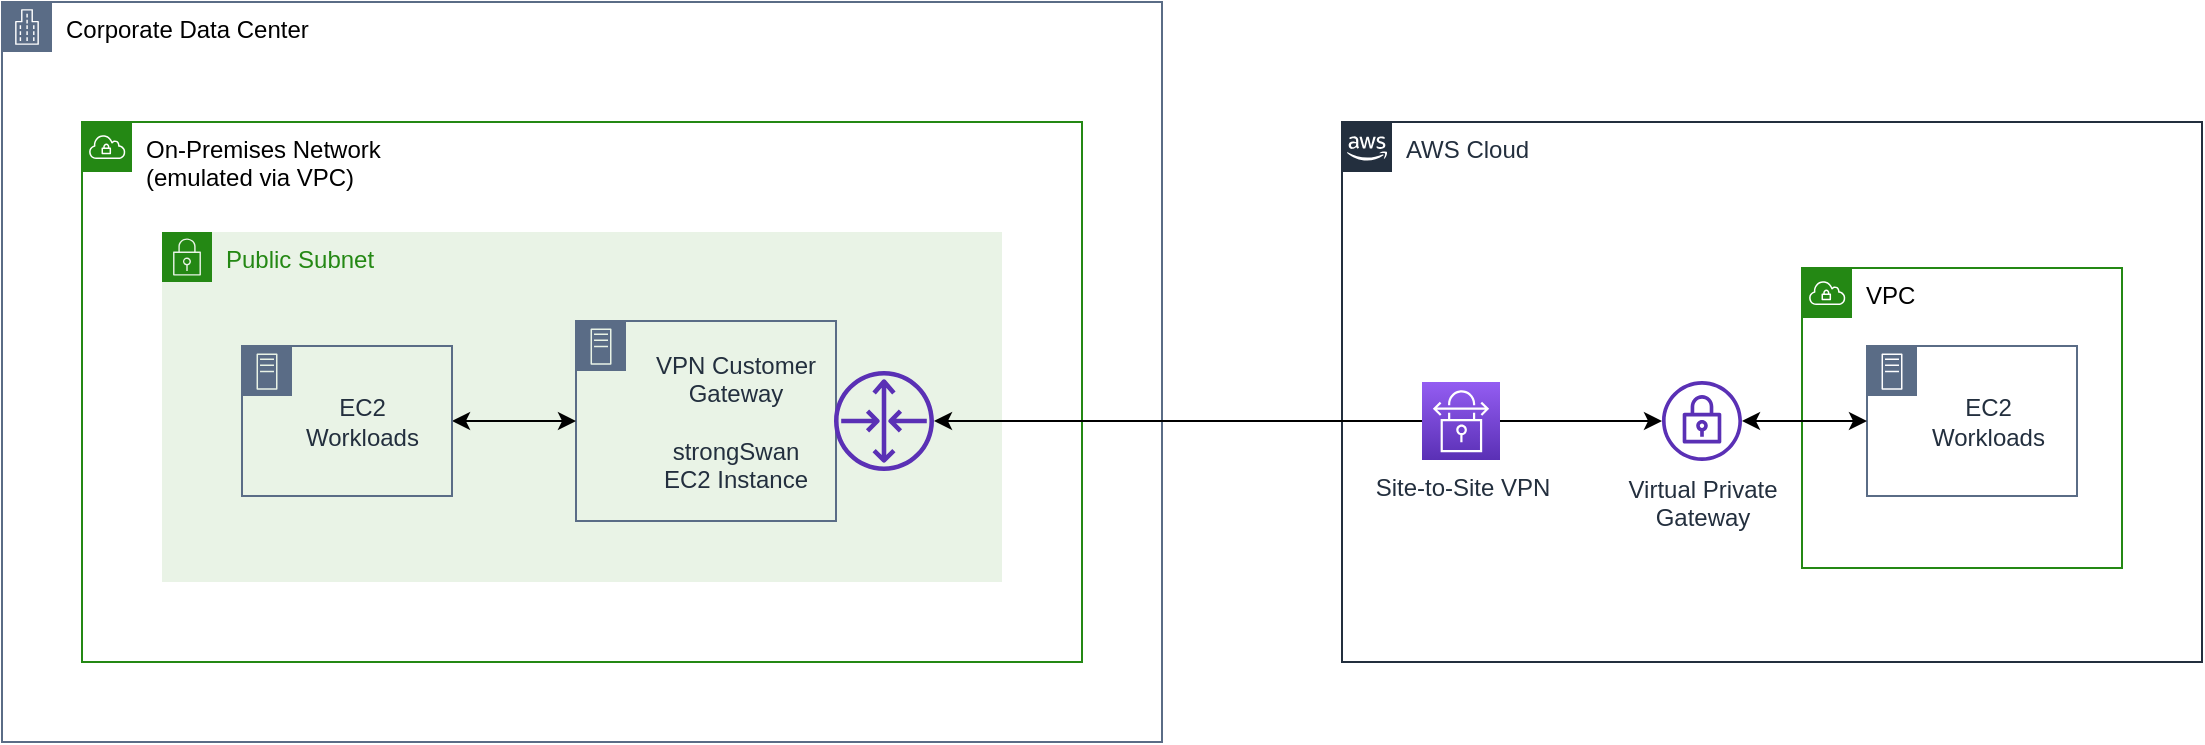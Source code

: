 <mxfile version="12.4.8" type="device" pages="3"><diagram id="5jQ2Nnp1mnisBjL2CA8B" name="VGW"><mxGraphModel dx="1796" dy="565" grid="1" gridSize="10" guides="1" tooltips="1" connect="1" arrows="1" fold="1" page="1" pageScale="1" pageWidth="850" pageHeight="1100" math="0" shadow="0"><root><mxCell id="0pur63wYTrSPoDyeX3vg-0"/><mxCell id="0pur63wYTrSPoDyeX3vg-1" parent="0pur63wYTrSPoDyeX3vg-0"/><mxCell id="vWGcp7IK90AZ6aX1Z7Qj-0" value="Corporate Data Center" style="points=[[0,0],[0.25,0],[0.5,0],[0.75,0],[1,0],[1,0.25],[1,0.5],[1,0.75],[1,1],[0.75,1],[0.5,1],[0.25,1],[0,1],[0,0.75],[0,0.5],[0,0.25]];outlineConnect=0;gradientColor=none;html=1;whiteSpace=wrap;fontSize=12;fontStyle=0;shape=mxgraph.aws4.group;grIcon=mxgraph.aws4.group_corporate_data_center;strokeColor=#5A6C86;fillColor=none;verticalAlign=top;align=left;spacingLeft=30;fontColor=#000000;dashed=0;" parent="0pur63wYTrSPoDyeX3vg-1" vertex="1"><mxGeometry x="-800" y="30" width="580" height="370" as="geometry"/></mxCell><mxCell id="vWGcp7IK90AZ6aX1Z7Qj-1" value="AWS Cloud" style="points=[[0,0],[0.25,0],[0.5,0],[0.75,0],[1,0],[1,0.25],[1,0.5],[1,0.75],[1,1],[0.75,1],[0.5,1],[0.25,1],[0,1],[0,0.75],[0,0.5],[0,0.25]];outlineConnect=0;gradientColor=none;html=1;whiteSpace=wrap;fontSize=12;fontStyle=0;shape=mxgraph.aws4.group;grIcon=mxgraph.aws4.group_aws_cloud_alt;strokeColor=#232F3E;fillColor=none;verticalAlign=top;align=left;spacingLeft=30;fontColor=#232F3E;dashed=0;" parent="0pur63wYTrSPoDyeX3vg-1" vertex="1"><mxGeometry x="-130" y="90" width="430" height="270" as="geometry"/></mxCell><mxCell id="vWGcp7IK90AZ6aX1Z7Qj-2" value="On-Premises Network&lt;br&gt;(emulated via VPC)" style="points=[[0,0],[0.25,0],[0.5,0],[0.75,0],[1,0],[1,0.25],[1,0.5],[1,0.75],[1,1],[0.75,1],[0.5,1],[0.25,1],[0,1],[0,0.75],[0,0.5],[0,0.25]];outlineConnect=0;gradientColor=none;html=1;whiteSpace=wrap;fontSize=12;fontStyle=0;shape=mxgraph.aws4.group;grIcon=mxgraph.aws4.group_vpc;strokeColor=#248814;fillColor=none;verticalAlign=top;align=left;spacingLeft=30;fontColor=#000000;dashed=0;" parent="0pur63wYTrSPoDyeX3vg-1" vertex="1"><mxGeometry x="-760" y="90" width="500" height="270" as="geometry"/></mxCell><mxCell id="vWGcp7IK90AZ6aX1Z7Qj-3" value="Public Subnet" style="points=[[0,0],[0.25,0],[0.5,0],[0.75,0],[1,0],[1,0.25],[1,0.5],[1,0.75],[1,1],[0.75,1],[0.5,1],[0.25,1],[0,1],[0,0.75],[0,0.5],[0,0.25]];outlineConnect=0;gradientColor=none;html=1;whiteSpace=wrap;fontSize=12;fontStyle=0;shape=mxgraph.aws4.group;grIcon=mxgraph.aws4.group_security_group;grStroke=0;strokeColor=#248814;fillColor=#E9F3E6;verticalAlign=top;align=left;spacingLeft=30;fontColor=#248814;dashed=0;" parent="0pur63wYTrSPoDyeX3vg-1" vertex="1"><mxGeometry x="-720" y="145" width="420" height="175" as="geometry"/></mxCell><mxCell id="vWGcp7IK90AZ6aX1Z7Qj-5" value="VPC" style="points=[[0,0],[0.25,0],[0.5,0],[0.75,0],[1,0],[1,0.25],[1,0.5],[1,0.75],[1,1],[0.75,1],[0.5,1],[0.25,1],[0,1],[0,0.75],[0,0.5],[0,0.25]];outlineConnect=0;gradientColor=none;html=1;whiteSpace=wrap;fontSize=12;fontStyle=0;shape=mxgraph.aws4.group;grIcon=mxgraph.aws4.group_vpc;strokeColor=#248814;fillColor=#ffffff;verticalAlign=top;align=left;spacingLeft=30;fontColor=#000000;dashed=0;" parent="0pur63wYTrSPoDyeX3vg-1" vertex="1"><mxGeometry x="100" y="163" width="160" height="150" as="geometry"/></mxCell><mxCell id="vWGcp7IK90AZ6aX1Z7Qj-6" style="edgeStyle=orthogonalEdgeStyle;rounded=0;orthogonalLoop=1;jettySize=auto;html=1;exitX=0.5;exitY=1;exitDx=0;exitDy=0;" parent="0pur63wYTrSPoDyeX3vg-1" source="vWGcp7IK90AZ6aX1Z7Qj-2" target="vWGcp7IK90AZ6aX1Z7Qj-2" edge="1"><mxGeometry relative="1" as="geometry"/></mxCell><mxCell id="vWGcp7IK90AZ6aX1Z7Qj-7" value="&lt;span style=&quot;color: rgb(35 , 47 , 62) ; white-space: nowrap&quot;&gt;VPN Customer &lt;br&gt;Gateway&lt;/span&gt;&lt;br style=&quot;color: rgb(35 , 47 , 62) ; white-space: nowrap&quot;&gt;&lt;span style=&quot;color: rgb(35 , 47 , 62) ; white-space: nowrap&quot;&gt;&lt;br&gt;strongSwan&lt;br&gt;EC2 Instance&lt;/span&gt;" style="points=[[0,0],[0.25,0],[0.5,0],[0.75,0],[1,0],[1,0.25],[1,0.5],[1,0.75],[1,1],[0.75,1],[0.5,1],[0.25,1],[0,1],[0,0.75],[0,0.5],[0,0.25]];outlineConnect=0;gradientColor=none;html=1;whiteSpace=wrap;fontSize=12;fontStyle=0;shape=mxgraph.aws4.group;grIcon=mxgraph.aws4.group_on_premise;strokeColor=#5A6C86;fillColor=none;verticalAlign=middle;align=center;spacingLeft=30;fontColor=#5A6C86;dashed=0;" parent="0pur63wYTrSPoDyeX3vg-1" vertex="1"><mxGeometry x="-513" y="189.5" width="130" height="100" as="geometry"/></mxCell><mxCell id="vWGcp7IK90AZ6aX1Z7Qj-8" value="&lt;div style=&quot;text-align: center&quot;&gt;&lt;font color=&quot;#232f3e&quot;&gt;&lt;span style=&quot;white-space: nowrap&quot;&gt;EC2&lt;/span&gt;&lt;/font&gt;&lt;/div&gt;&lt;div style=&quot;text-align: center&quot;&gt;&lt;font color=&quot;#232f3e&quot;&gt;&lt;span style=&quot;white-space: nowrap&quot;&gt;Workloads&lt;/span&gt;&lt;/font&gt;&lt;/div&gt;" style="points=[[0,0],[0.25,0],[0.5,0],[0.75,0],[1,0],[1,0.25],[1,0.5],[1,0.75],[1,1],[0.75,1],[0.5,1],[0.25,1],[0,1],[0,0.75],[0,0.5],[0,0.25]];outlineConnect=0;gradientColor=none;html=1;whiteSpace=wrap;fontSize=12;fontStyle=0;shape=mxgraph.aws4.group;grIcon=mxgraph.aws4.group_on_premise;strokeColor=#5A6C86;fillColor=none;verticalAlign=middle;align=left;spacingLeft=30;fontColor=#5A6C86;dashed=0;" parent="0pur63wYTrSPoDyeX3vg-1" vertex="1"><mxGeometry x="132.5" y="202" width="105" height="75" as="geometry"/></mxCell><mxCell id="vWGcp7IK90AZ6aX1Z7Qj-9" style="edgeStyle=orthogonalEdgeStyle;rounded=0;orthogonalLoop=1;jettySize=auto;html=1;startArrow=classic;startFill=1;" parent="0pur63wYTrSPoDyeX3vg-1" source="cZ7tL4BoS3bcEbapDIsm-0" target="5QGPXy4vXLDW5hvk6GiH-0" edge="1"><mxGeometry relative="1" as="geometry"/></mxCell><mxCell id="vWGcp7IK90AZ6aX1Z7Qj-10" value="Site-to-Site VPN" style="outlineConnect=0;fontColor=#232F3E;gradientColor=#945DF2;gradientDirection=north;fillColor=#5A30B5;strokeColor=#ffffff;dashed=0;verticalLabelPosition=bottom;verticalAlign=top;align=center;html=1;fontSize=12;fontStyle=0;aspect=fixed;shape=mxgraph.aws4.resourceIcon;resIcon=mxgraph.aws4.site_to_site_vpn;" parent="0pur63wYTrSPoDyeX3vg-1" vertex="1"><mxGeometry x="-90" y="220" width="39" height="39" as="geometry"/></mxCell><mxCell id="vWGcp7IK90AZ6aX1Z7Qj-13" style="edgeStyle=orthogonalEdgeStyle;rounded=0;orthogonalLoop=1;jettySize=auto;html=1;exitX=0;exitY=0.5;exitDx=0;exitDy=0;entryX=1;entryY=0.5;entryDx=0;entryDy=0;startArrow=classic;startFill=1;" parent="0pur63wYTrSPoDyeX3vg-1" source="vWGcp7IK90AZ6aX1Z7Qj-7" target="vWGcp7IK90AZ6aX1Z7Qj-14" edge="1"><mxGeometry relative="1" as="geometry"><mxPoint x="-570" y="270" as="sourcePoint"/><mxPoint x="-570" y="240" as="targetPoint"/><Array as="points"/></mxGeometry></mxCell><mxCell id="vWGcp7IK90AZ6aX1Z7Qj-14" value="&lt;div style=&quot;text-align: center&quot;&gt;&lt;font color=&quot;#232f3e&quot;&gt;&lt;span style=&quot;white-space: nowrap&quot;&gt;EC2&lt;/span&gt;&lt;/font&gt;&lt;/div&gt;&lt;div style=&quot;text-align: center&quot;&gt;&lt;font color=&quot;#232f3e&quot;&gt;&lt;span style=&quot;white-space: nowrap&quot;&gt;Workloads&lt;/span&gt;&lt;/font&gt;&lt;/div&gt;" style="points=[[0,0],[0.25,0],[0.5,0],[0.75,0],[1,0],[1,0.25],[1,0.5],[1,0.75],[1,1],[0.75,1],[0.5,1],[0.25,1],[0,1],[0,0.75],[0,0.5],[0,0.25]];outlineConnect=0;gradientColor=none;html=1;whiteSpace=wrap;fontSize=12;fontStyle=0;shape=mxgraph.aws4.group;grIcon=mxgraph.aws4.group_on_premise;strokeColor=#5A6C86;fillColor=none;verticalAlign=middle;align=left;spacingLeft=30;fontColor=#5A6C86;dashed=0;" parent="0pur63wYTrSPoDyeX3vg-1" vertex="1"><mxGeometry x="-680" y="202" width="105" height="75" as="geometry"/></mxCell><mxCell id="cZ7tL4BoS3bcEbapDIsm-0" value="Virtual Private&lt;br&gt;Gateway" style="outlineConnect=0;fontColor=#232F3E;gradientColor=none;fillColor=#5A30B5;strokeColor=none;dashed=0;verticalLabelPosition=bottom;verticalAlign=top;align=center;html=1;fontSize=12;fontStyle=0;aspect=fixed;pointerEvents=1;shape=mxgraph.aws4.vpn_gateway;" parent="0pur63wYTrSPoDyeX3vg-1" vertex="1"><mxGeometry x="30" y="219.5" width="40" height="40" as="geometry"/></mxCell><mxCell id="cZ7tL4BoS3bcEbapDIsm-1" style="edgeStyle=orthogonalEdgeStyle;rounded=0;orthogonalLoop=1;jettySize=auto;html=1;startArrow=classic;startFill=1;" parent="0pur63wYTrSPoDyeX3vg-1" source="vWGcp7IK90AZ6aX1Z7Qj-8" target="cZ7tL4BoS3bcEbapDIsm-0" edge="1"><mxGeometry relative="1" as="geometry"><mxPoint x="207.5" y="241" as="sourcePoint"/><mxPoint x="-370" y="240" as="targetPoint"/></mxGeometry></mxCell><mxCell id="5QGPXy4vXLDW5hvk6GiH-0" value="" style="outlineConnect=0;fontColor=#232F3E;gradientColor=none;fillColor=#5A30B5;strokeColor=none;dashed=0;verticalLabelPosition=bottom;verticalAlign=top;align=center;html=1;fontSize=12;fontStyle=0;aspect=fixed;pointerEvents=1;shape=mxgraph.aws4.router;" vertex="1" parent="0pur63wYTrSPoDyeX3vg-1"><mxGeometry x="-384" y="214.5" width="50" height="50" as="geometry"/></mxCell></root></mxGraphModel></diagram><diagram id="5o8_hmVCGWG_EPiVB22h" name="TGW"><mxGraphModel dx="1796" dy="565" grid="1" gridSize="10" guides="1" tooltips="1" connect="1" arrows="1" fold="1" page="1" pageScale="1" pageWidth="850" pageHeight="1100" math="0" shadow="0"><root><mxCell id="0"/><mxCell id="1" parent="0"/><mxCell id="Xv0E44tpfuyMX54Cj9yb-16" value="Corporate Data Center" style="points=[[0,0],[0.25,0],[0.5,0],[0.75,0],[1,0],[1,0.25],[1,0.5],[1,0.75],[1,1],[0.75,1],[0.5,1],[0.25,1],[0,1],[0,0.75],[0,0.5],[0,0.25]];outlineConnect=0;gradientColor=none;html=1;whiteSpace=wrap;fontSize=12;fontStyle=0;shape=mxgraph.aws4.group;grIcon=mxgraph.aws4.group_corporate_data_center;strokeColor=#5A6C86;fillColor=none;verticalAlign=top;align=left;spacingLeft=30;fontColor=#000000;dashed=0;" parent="1" vertex="1"><mxGeometry x="-810" y="30" width="590" height="370" as="geometry"/></mxCell><mxCell id="Xv0E44tpfuyMX54Cj9yb-4" value="AWS Cloud" style="points=[[0,0],[0.25,0],[0.5,0],[0.75,0],[1,0],[1,0.25],[1,0.5],[1,0.75],[1,1],[0.75,1],[0.5,1],[0.25,1],[0,1],[0,0.75],[0,0.5],[0,0.25]];outlineConnect=0;gradientColor=none;html=1;whiteSpace=wrap;fontSize=12;fontStyle=0;shape=mxgraph.aws4.group;grIcon=mxgraph.aws4.group_aws_cloud_alt;strokeColor=#232F3E;fillColor=none;verticalAlign=top;align=left;spacingLeft=30;fontColor=#232F3E;dashed=0;" parent="1" vertex="1"><mxGeometry x="-130" y="90" width="480" height="270" as="geometry"/></mxCell><mxCell id="Xv0E44tpfuyMX54Cj9yb-2" value="On-Premises Network&lt;br&gt;(emulated via VPC)" style="points=[[0,0],[0.25,0],[0.5,0],[0.75,0],[1,0],[1,0.25],[1,0.5],[1,0.75],[1,1],[0.75,1],[0.5,1],[0.25,1],[0,1],[0,0.75],[0,0.5],[0,0.25]];outlineConnect=0;gradientColor=none;html=1;whiteSpace=wrap;fontSize=12;fontStyle=0;shape=mxgraph.aws4.group;grIcon=mxgraph.aws4.group_vpc;strokeColor=#248814;fillColor=none;verticalAlign=top;align=left;spacingLeft=30;fontColor=#000000;dashed=0;" parent="1" vertex="1"><mxGeometry x="-760" y="90" width="490" height="270" as="geometry"/></mxCell><mxCell id="Xv0E44tpfuyMX54Cj9yb-3" value="Public Subnet" style="points=[[0,0],[0.25,0],[0.5,0],[0.75,0],[1,0],[1,0.25],[1,0.5],[1,0.75],[1,1],[0.75,1],[0.5,1],[0.25,1],[0,1],[0,0.75],[0,0.5],[0,0.25]];outlineConnect=0;gradientColor=none;html=1;whiteSpace=wrap;fontSize=12;fontStyle=0;shape=mxgraph.aws4.group;grIcon=mxgraph.aws4.group_security_group;grStroke=0;strokeColor=#248814;fillColor=#E9F3E6;verticalAlign=top;align=left;spacingLeft=30;fontColor=#248814;dashed=0;" parent="1" vertex="1"><mxGeometry x="-720" y="145" width="410" height="175" as="geometry"/></mxCell><mxCell id="Xv0E44tpfuyMX54Cj9yb-13" value="VPC" style="points=[[0,0],[0.25,0],[0.5,0],[0.75,0],[1,0],[1,0.25],[1,0.5],[1,0.75],[1,1],[0.75,1],[0.5,1],[0.25,1],[0,1],[0,0.75],[0,0.5],[0,0.25]];outlineConnect=0;gradientColor=none;html=1;whiteSpace=wrap;fontSize=12;fontStyle=0;shape=mxgraph.aws4.group;grIcon=mxgraph.aws4.group_vpc;strokeColor=#248814;fillColor=none;verticalAlign=top;align=left;spacingLeft=30;fontColor=#AAB7B8;dashed=0;" parent="1" vertex="1"><mxGeometry x="144" y="173" width="170" height="150" as="geometry"/></mxCell><mxCell id="Xv0E44tpfuyMX54Cj9yb-1" value="VPC" style="points=[[0,0],[0.25,0],[0.5,0],[0.75,0],[1,0],[1,0.25],[1,0.5],[1,0.75],[1,1],[0.75,1],[0.5,1],[0.25,1],[0,1],[0,0.75],[0,0.5],[0,0.25]];outlineConnect=0;gradientColor=none;html=1;whiteSpace=wrap;fontSize=12;fontStyle=0;shape=mxgraph.aws4.group;grIcon=mxgraph.aws4.group_vpc;strokeColor=#248814;fillColor=#ffffff;verticalAlign=top;align=left;spacingLeft=30;fontColor=#000000;dashed=0;" parent="1" vertex="1"><mxGeometry x="134" y="163" width="170" height="150" as="geometry"/></mxCell><mxCell id="Xv0E44tpfuyMX54Cj9yb-20" value="&lt;div style=&quot;text-align: center&quot;&gt;&lt;font color=&quot;#232f3e&quot;&gt;&lt;span style=&quot;white-space: nowrap&quot;&gt;EC2&lt;/span&gt;&lt;/font&gt;&lt;/div&gt;&lt;div style=&quot;text-align: center&quot;&gt;&lt;font color=&quot;#232f3e&quot;&gt;&lt;span style=&quot;white-space: nowrap&quot;&gt;Workloads&lt;/span&gt;&lt;/font&gt;&lt;/div&gt;" style="points=[[0,0],[0.25,0],[0.5,0],[0.75,0],[1,0],[1,0.25],[1,0.5],[1,0.75],[1,1],[0.75,1],[0.5,1],[0.25,1],[0,1],[0,0.75],[0,0.5],[0,0.25]];outlineConnect=0;gradientColor=none;html=1;whiteSpace=wrap;fontSize=12;fontStyle=0;shape=mxgraph.aws4.group;grIcon=mxgraph.aws4.group_on_premise;strokeColor=#5A6C86;fillColor=none;verticalAlign=middle;align=left;spacingLeft=30;fontColor=#5A6C86;dashed=0;" parent="1" vertex="1"><mxGeometry x="171.5" y="202" width="105" height="75" as="geometry"/></mxCell><mxCell id="Xv0E44tpfuyMX54Cj9yb-27" style="edgeStyle=orthogonalEdgeStyle;rounded=0;orthogonalLoop=1;jettySize=auto;html=1;exitX=0;exitY=0.5;exitDx=0;exitDy=0;entryX=1;entryY=0.5;entryDx=0;entryDy=0;startArrow=classic;startFill=1;" parent="1" source="-kB4tZfBfiZWV31Skt6w-1" target="44F-KqRD8klzj-hfMFnR-1" edge="1"><mxGeometry relative="1" as="geometry"><mxPoint x="-500" y="240" as="sourcePoint"/><mxPoint x="-570" y="240" as="targetPoint"/><Array as="points"/></mxGeometry></mxCell><mxCell id="44F-KqRD8klzj-hfMFnR-1" value="&lt;div style=&quot;text-align: center&quot;&gt;&lt;font color=&quot;#232f3e&quot;&gt;&lt;span style=&quot;white-space: nowrap&quot;&gt;EC2&lt;/span&gt;&lt;/font&gt;&lt;/div&gt;&lt;div style=&quot;text-align: center&quot;&gt;&lt;font color=&quot;#232f3e&quot;&gt;&lt;span style=&quot;white-space: nowrap&quot;&gt;Workloads&lt;/span&gt;&lt;/font&gt;&lt;/div&gt;" style="points=[[0,0],[0.25,0],[0.5,0],[0.75,0],[1,0],[1,0.25],[1,0.5],[1,0.75],[1,1],[0.75,1],[0.5,1],[0.25,1],[0,1],[0,0.75],[0,0.5],[0,0.25]];outlineConnect=0;gradientColor=none;html=1;whiteSpace=wrap;fontSize=12;fontStyle=0;shape=mxgraph.aws4.group;grIcon=mxgraph.aws4.group_on_premise;strokeColor=#5A6C86;fillColor=none;verticalAlign=middle;align=left;spacingLeft=30;fontColor=#5A6C86;dashed=0;" parent="1" vertex="1"><mxGeometry x="-696" y="202" width="105" height="75" as="geometry"/></mxCell><mxCell id="-kB4tZfBfiZWV31Skt6w-1" value="&lt;span style=&quot;color: rgb(35 , 47 , 62) ; white-space: nowrap&quot;&gt;VPN Customer &lt;br&gt;Gateway&lt;/span&gt;&lt;br style=&quot;color: rgb(35 , 47 , 62) ; white-space: nowrap&quot;&gt;&lt;span style=&quot;color: rgb(35 , 47 , 62) ; white-space: nowrap&quot;&gt;&lt;br&gt;strongSwan&lt;br&gt;EC2 Instance&lt;/span&gt;" style="points=[[0,0],[0.25,0],[0.5,0],[0.75,0],[1,0],[1,0.25],[1,0.5],[1,0.75],[1,1],[0.75,1],[0.5,1],[0.25,1],[0,1],[0,0.75],[0,0.5],[0,0.25]];outlineConnect=0;gradientColor=none;html=1;whiteSpace=wrap;fontSize=12;fontStyle=0;shape=mxgraph.aws4.group;grIcon=mxgraph.aws4.group_on_premise;strokeColor=#5A6C86;fillColor=none;verticalAlign=middle;align=center;spacingLeft=30;fontColor=#5A6C86;dashed=0;" vertex="1" parent="1"><mxGeometry x="-535" y="189.5" width="130" height="100" as="geometry"/></mxCell><mxCell id="guSA0nrD_9Cx2Wx3tY7G-1" value="" style="outlineConnect=0;fontColor=#232F3E;gradientColor=none;fillColor=#5A30B5;strokeColor=none;dashed=0;verticalLabelPosition=bottom;verticalAlign=top;align=center;html=1;fontSize=12;fontStyle=0;aspect=fixed;pointerEvents=1;shape=mxgraph.aws4.router;" vertex="1" parent="1"><mxGeometry x="-405" y="214.5" width="50" height="50" as="geometry"/></mxCell><mxCell id="guSA0nrD_9Cx2Wx3tY7G-2" style="edgeStyle=orthogonalEdgeStyle;rounded=0;orthogonalLoop=1;jettySize=auto;html=1;startArrow=classic;startFill=1;" edge="1" parent="1" source="Xv0E44tpfuyMX54Cj9yb-20" target="guSA0nrD_9Cx2Wx3tY7G-1"><mxGeometry relative="1" as="geometry"><mxPoint x="171.5" y="240" as="sourcePoint"/><mxPoint x="-370" y="240" as="targetPoint"/></mxGeometry></mxCell><mxCell id="Xv0E44tpfuyMX54Cj9yb-10" value="Site-to-Site VPN" style="outlineConnect=0;fontColor=#232F3E;gradientColor=#945DF2;gradientDirection=north;fillColor=#5A30B5;strokeColor=#ffffff;dashed=0;verticalLabelPosition=bottom;verticalAlign=top;align=center;html=1;fontSize=12;fontStyle=0;aspect=fixed;shape=mxgraph.aws4.resourceIcon;resIcon=mxgraph.aws4.site_to_site_vpn;" parent="1" vertex="1"><mxGeometry x="-90" y="220" width="39" height="39" as="geometry"/></mxCell><mxCell id="Xv0E44tpfuyMX54Cj9yb-9" value="Transit Gateway" style="outlineConnect=0;fontColor=#232F3E;gradientColor=#945DF2;gradientDirection=north;fillColor=#5A30B5;strokeColor=#ffffff;dashed=0;verticalLabelPosition=bottom;verticalAlign=top;align=center;html=1;fontSize=12;fontStyle=0;aspect=fixed;shape=mxgraph.aws4.resourceIcon;resIcon=mxgraph.aws4.transit_gateway;" parent="1" vertex="1"><mxGeometry x="30" y="219.5" width="40" height="40" as="geometry"/></mxCell></root></mxGraphModel></diagram><diagram id="Bl-fNvTPQHAJQ1U-bdFt" name="DIY"><mxGraphModel dx="1796" dy="565" grid="1" gridSize="10" guides="1" tooltips="1" connect="1" arrows="1" fold="1" page="1" pageScale="1" pageWidth="850" pageHeight="1100" math="0" shadow="0"><root><mxCell id="OXNFwbudsZal5RX0qPfo-0"/><mxCell id="OXNFwbudsZal5RX0qPfo-1" parent="OXNFwbudsZal5RX0qPfo-0"/><mxCell id="Ud_WGQ0C17zBcF3-a8-S-1" value="AWS Cloud" style="points=[[0,0],[0.25,0],[0.5,0],[0.75,0],[1,0],[1,0.25],[1,0.5],[1,0.75],[1,1],[0.75,1],[0.5,1],[0.25,1],[0,1],[0,0.75],[0,0.5],[0,0.25]];outlineConnect=0;gradientColor=none;html=1;whiteSpace=wrap;fontSize=12;fontStyle=0;shape=mxgraph.aws4.group;grIcon=mxgraph.aws4.group_aws_cloud_alt;strokeColor=#232F3E;fillColor=none;verticalAlign=top;align=left;spacingLeft=30;fontColor=#232F3E;dashed=0;" parent="OXNFwbudsZal5RX0qPfo-1" vertex="1"><mxGeometry x="-800" y="45" width="1240" height="335" as="geometry"/></mxCell><mxCell id="Ud_WGQ0C17zBcF3-a8-S-19" value="VPC 2" style="points=[[0,0],[0.25,0],[0.5,0],[0.75,0],[1,0],[1,0.25],[1,0.5],[1,0.75],[1,1],[0.75,1],[0.5,1],[0.25,1],[0,1],[0,0.75],[0,0.5],[0,0.25]];outlineConnect=0;gradientColor=none;html=1;whiteSpace=wrap;fontSize=12;fontStyle=0;shape=mxgraph.aws4.group;grIcon=mxgraph.aws4.group_vpc;strokeColor=#248814;fillColor=none;verticalAlign=top;align=left;spacingLeft=30;fontColor=#000000;dashed=0;" parent="OXNFwbudsZal5RX0qPfo-1" vertex="1"><mxGeometry x="-220" y="90" width="460" height="260" as="geometry"/></mxCell><mxCell id="Ud_WGQ0C17zBcF3-a8-S-2" value="VPC 1" style="points=[[0,0],[0.25,0],[0.5,0],[0.75,0],[1,0],[1,0.25],[1,0.5],[1,0.75],[1,1],[0.75,1],[0.5,1],[0.25,1],[0,1],[0,0.75],[0,0.5],[0,0.25]];outlineConnect=0;gradientColor=none;html=1;whiteSpace=wrap;fontSize=12;fontStyle=0;shape=mxgraph.aws4.group;grIcon=mxgraph.aws4.group_vpc;strokeColor=#248814;fillColor=none;verticalAlign=top;align=left;spacingLeft=30;fontColor=#000000;dashed=0;" parent="OXNFwbudsZal5RX0qPfo-1" vertex="1"><mxGeometry x="-770" y="90" width="460" height="260" as="geometry"/></mxCell><mxCell id="Ud_WGQ0C17zBcF3-a8-S-3" value="Public Subnet" style="points=[[0,0],[0.25,0],[0.5,0],[0.75,0],[1,0],[1,0.25],[1,0.5],[1,0.75],[1,1],[0.75,1],[0.5,1],[0.25,1],[0,1],[0,0.75],[0,0.5],[0,0.25]];outlineConnect=0;gradientColor=none;html=1;whiteSpace=wrap;fontSize=12;fontStyle=0;shape=mxgraph.aws4.group;grIcon=mxgraph.aws4.group_security_group;grStroke=0;strokeColor=#248814;fillColor=#E9F3E6;verticalAlign=top;align=left;spacingLeft=30;fontColor=#248814;dashed=0;" parent="OXNFwbudsZal5RX0qPfo-1" vertex="1"><mxGeometry x="-720" y="145" width="380" height="175" as="geometry"/></mxCell><mxCell id="Ud_WGQ0C17zBcF3-a8-S-6" style="edgeStyle=orthogonalEdgeStyle;rounded=0;orthogonalLoop=1;jettySize=auto;html=1;exitX=0.5;exitY=1;exitDx=0;exitDy=0;" parent="OXNFwbudsZal5RX0qPfo-1" source="Ud_WGQ0C17zBcF3-a8-S-2" target="Ud_WGQ0C17zBcF3-a8-S-2" edge="1"><mxGeometry relative="1" as="geometry"/></mxCell><mxCell id="Ud_WGQ0C17zBcF3-a8-S-7" value="&lt;span style=&quot;color: rgb(35 , 47 , 62) ; text-align: center ; white-space: nowrap&quot;&gt;VPN Gateway&lt;/span&gt;&lt;br style=&quot;color: rgb(35 , 47 , 62) ; text-align: center ; white-space: nowrap&quot;&gt;&lt;span style=&quot;color: rgb(35 , 47 , 62) ; white-space: nowrap&quot;&gt;&lt;br&gt;&lt;div style=&quot;text-align: center&quot;&gt;&lt;span&gt;strongSwan&lt;/span&gt;&lt;/div&gt;&lt;div style=&quot;text-align: center&quot;&gt;&lt;span&gt;EC2 Instance&lt;/span&gt;&lt;/div&gt;&lt;/span&gt;" style="points=[[0,0],[0.25,0],[0.5,0],[0.75,0],[1,0],[1,0.25],[1,0.5],[1,0.75],[1,1],[0.75,1],[0.5,1],[0.25,1],[0,1],[0,0.75],[0,0.5],[0,0.25]];outlineConnect=0;gradientColor=none;html=1;whiteSpace=wrap;fontSize=12;fontStyle=0;shape=mxgraph.aws4.group;grIcon=mxgraph.aws4.group_on_premise;strokeColor=#5A6C86;fillColor=none;verticalAlign=middle;align=left;spacingLeft=30;fontColor=#5A6C86;dashed=0;" parent="OXNFwbudsZal5RX0qPfo-1" vertex="1"><mxGeometry x="-506" y="200" width="130" height="80" as="geometry"/></mxCell><mxCell id="Ud_WGQ0C17zBcF3-a8-S-13" style="edgeStyle=orthogonalEdgeStyle;rounded=0;orthogonalLoop=1;jettySize=auto;html=1;exitX=0;exitY=0.5;exitDx=0;exitDy=0;entryX=1;entryY=0.5;entryDx=0;entryDy=0;startArrow=classic;startFill=1;" parent="OXNFwbudsZal5RX0qPfo-1" source="Ud_WGQ0C17zBcF3-a8-S-7" target="Ud_WGQ0C17zBcF3-a8-S-14" edge="1"><mxGeometry relative="1" as="geometry"><mxPoint x="-570" y="270" as="sourcePoint"/><mxPoint x="-570" y="240" as="targetPoint"/><Array as="points"/></mxGeometry></mxCell><mxCell id="Ud_WGQ0C17zBcF3-a8-S-14" value="&lt;div style=&quot;text-align: center&quot;&gt;&lt;font color=&quot;#232f3e&quot;&gt;&lt;span style=&quot;white-space: nowrap&quot;&gt;EC2&lt;/span&gt;&lt;/font&gt;&lt;/div&gt;&lt;div style=&quot;text-align: center&quot;&gt;&lt;font color=&quot;#232f3e&quot;&gt;&lt;span style=&quot;white-space: nowrap&quot;&gt;Workloads&lt;/span&gt;&lt;/font&gt;&lt;/div&gt;" style="points=[[0,0],[0.25,0],[0.5,0],[0.75,0],[1,0],[1,0.25],[1,0.5],[1,0.75],[1,1],[0.75,1],[0.5,1],[0.25,1],[0,1],[0,0.75],[0,0.5],[0,0.25]];outlineConnect=0;gradientColor=none;html=1;whiteSpace=wrap;fontSize=12;fontStyle=0;shape=mxgraph.aws4.group;grIcon=mxgraph.aws4.group_on_premise;strokeColor=#5A6C86;fillColor=none;verticalAlign=middle;align=left;spacingLeft=30;fontColor=#5A6C86;dashed=0;" parent="OXNFwbudsZal5RX0qPfo-1" vertex="1"><mxGeometry x="-680" y="202" width="105" height="75" as="geometry"/></mxCell><mxCell id="Ud_WGQ0C17zBcF3-a8-S-15" value="Public Subnet" style="points=[[0,0],[0.25,0],[0.5,0],[0.75,0],[1,0],[1,0.25],[1,0.5],[1,0.75],[1,1],[0.75,1],[0.5,1],[0.25,1],[0,1],[0,0.75],[0,0.5],[0,0.25]];outlineConnect=0;gradientColor=none;html=1;whiteSpace=wrap;fontSize=12;fontStyle=0;shape=mxgraph.aws4.group;grIcon=mxgraph.aws4.group_security_group;grStroke=0;strokeColor=#248814;fillColor=#E9F3E6;verticalAlign=top;align=left;spacingLeft=30;fontColor=#248814;dashed=0;" parent="OXNFwbudsZal5RX0qPfo-1" vertex="1"><mxGeometry x="-195" y="145" width="380" height="175" as="geometry"/></mxCell><mxCell id="Ud_WGQ0C17zBcF3-a8-S-16" value="&lt;span style=&quot;color: rgb(35 , 47 , 62) ; text-align: center ; white-space: nowrap&quot;&gt;VPN Gateway&lt;/span&gt;&lt;br style=&quot;color: rgb(35 , 47 , 62) ; text-align: center ; white-space: nowrap&quot;&gt;&lt;span style=&quot;color: rgb(35 , 47 , 62) ; white-space: nowrap&quot;&gt;&lt;br&gt;&lt;div style=&quot;text-align: center&quot;&gt;&lt;span&gt;strongSwan&lt;/span&gt;&lt;/div&gt;&lt;div style=&quot;text-align: center&quot;&gt;&lt;span&gt;EC2 Instance&lt;/span&gt;&lt;/div&gt;&lt;/span&gt;" style="points=[[0,0],[0.25,0],[0.5,0],[0.75,0],[1,0],[1,0.25],[1,0.5],[1,0.75],[1,1],[0.75,1],[0.5,1],[0.25,1],[0,1],[0,0.75],[0,0.5],[0,0.25]];outlineConnect=0;gradientColor=none;html=1;whiteSpace=wrap;fontSize=12;fontStyle=0;shape=mxgraph.aws4.group;grIcon=mxgraph.aws4.group_on_premise;strokeColor=#5A6C86;fillColor=none;verticalAlign=middle;align=left;spacingLeft=30;fontColor=#5A6C86;dashed=0;" parent="OXNFwbudsZal5RX0qPfo-1" vertex="1"><mxGeometry x="-145" y="200" width="130" height="80" as="geometry"/></mxCell><mxCell id="Ud_WGQ0C17zBcF3-a8-S-17" style="edgeStyle=orthogonalEdgeStyle;rounded=0;orthogonalLoop=1;jettySize=auto;html=1;exitX=1;exitY=0.5;exitDx=0;exitDy=0;entryX=0;entryY=0.5;entryDx=0;entryDy=0;startArrow=classic;startFill=1;" parent="OXNFwbudsZal5RX0qPfo-1" source="Ud_WGQ0C17zBcF3-a8-S-16" target="Ud_WGQ0C17zBcF3-a8-S-18" edge="1"><mxGeometry relative="1" as="geometry"><mxPoint x="-45" y="270" as="sourcePoint"/><mxPoint x="-45" y="240" as="targetPoint"/><Array as="points"/></mxGeometry></mxCell><mxCell id="Ud_WGQ0C17zBcF3-a8-S-18" value="&lt;div style=&quot;text-align: center&quot;&gt;&lt;font color=&quot;#232f3e&quot;&gt;&lt;span style=&quot;white-space: nowrap&quot;&gt;EC2&lt;/span&gt;&lt;/font&gt;&lt;/div&gt;&lt;div style=&quot;text-align: center&quot;&gt;&lt;font color=&quot;#232f3e&quot;&gt;&lt;span style=&quot;white-space: nowrap&quot;&gt;Workloads&lt;/span&gt;&lt;/font&gt;&lt;/div&gt;" style="points=[[0,0],[0.25,0],[0.5,0],[0.75,0],[1,0],[1,0.25],[1,0.5],[1,0.75],[1,1],[0.75,1],[0.5,1],[0.25,1],[0,1],[0,0.75],[0,0.5],[0,0.25]];outlineConnect=0;gradientColor=none;html=1;whiteSpace=wrap;fontSize=12;fontStyle=0;shape=mxgraph.aws4.group;grIcon=mxgraph.aws4.group_on_premise;strokeColor=#5A6C86;fillColor=none;verticalAlign=middle;align=left;spacingLeft=30;fontColor=#5A6C86;dashed=0;" parent="OXNFwbudsZal5RX0qPfo-1" vertex="1"><mxGeometry x="35" y="202" width="105" height="75" as="geometry"/></mxCell><mxCell id="Ud_WGQ0C17zBcF3-a8-S-9" style="edgeStyle=orthogonalEdgeStyle;rounded=0;orthogonalLoop=1;jettySize=auto;html=1;startArrow=classic;startFill=1;exitX=0;exitY=0.5;exitDx=0;exitDy=0;" parent="OXNFwbudsZal5RX0qPfo-1" source="Ud_WGQ0C17zBcF3-a8-S-16" target="Ud_WGQ0C17zBcF3-a8-S-7" edge="1"><mxGeometry relative="1" as="geometry"><mxPoint x="207.5" y="240" as="sourcePoint"/></mxGeometry></mxCell><mxCell id="_yJdk0L1G3WlGBdFUob5-0" value="VPN&lt;br&gt;Connection" style="text;html=1;resizable=0;points=[];align=center;verticalAlign=middle;labelBackgroundColor=#ffffff;" parent="Ud_WGQ0C17zBcF3-a8-S-9" vertex="1" connectable="0"><mxGeometry x="0.049" y="1" relative="1" as="geometry"><mxPoint as="offset"/></mxGeometry></mxCell></root></mxGraphModel></diagram></mxfile>